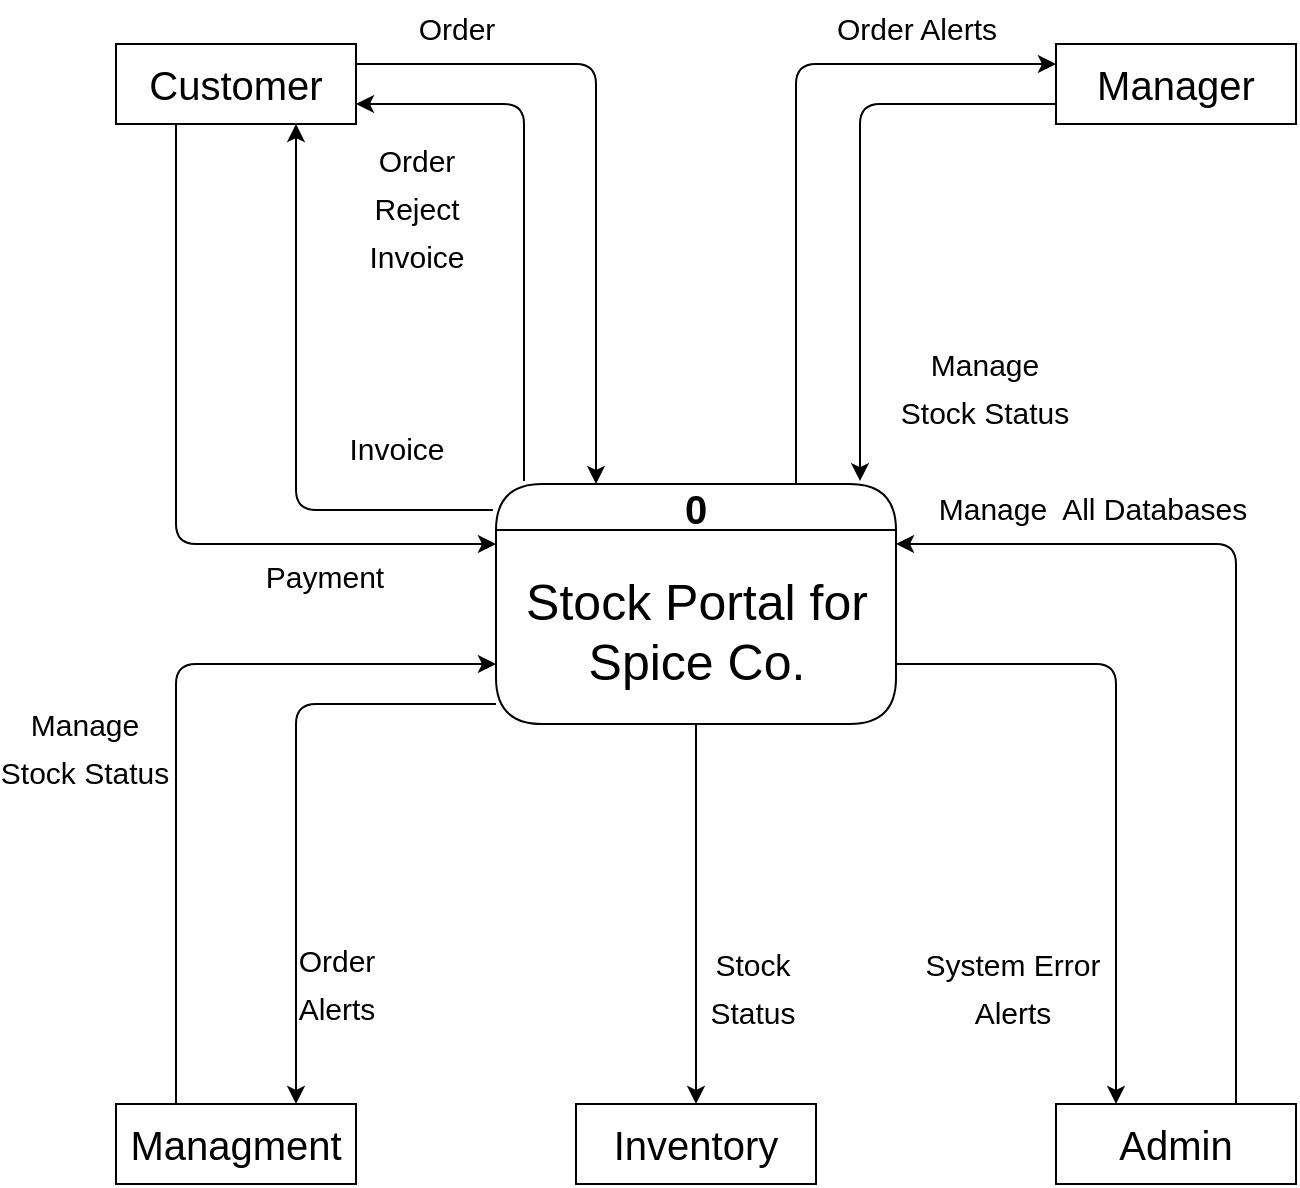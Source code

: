 <mxfile>
    <diagram id="lw6FeT4Sz2WTlQnbvO4H" name="Page-1">
        <mxGraphModel dx="1514" dy="777" grid="1" gridSize="10" guides="1" tooltips="1" connect="1" arrows="1" fold="1" page="1" pageScale="1" pageWidth="850" pageHeight="1100" math="0" shadow="0">
            <root>
                <mxCell id="0"/>
                <mxCell id="1" parent="0"/>
                <mxCell id="2" value="&lt;font style=&quot;font-size: 20px;&quot;&gt;0&lt;/font&gt;" style="swimlane;whiteSpace=wrap;html=1;rounded=1;arcSize=50;" parent="1" vertex="1">
                    <mxGeometry x="320" y="290" width="200" height="120" as="geometry"/>
                </mxCell>
                <mxCell id="4" value="&lt;font style=&quot;font-size: 25px;&quot;&gt;Stock Portal for &lt;br&gt;Spice Co.&lt;/font&gt;" style="text;html=1;align=center;verticalAlign=middle;resizable=0;points=[];autosize=1;strokeColor=none;fillColor=none;" parent="2" vertex="1">
                    <mxGeometry x="5" y="38" width="190" height="70" as="geometry"/>
                </mxCell>
                <mxCell id="5" value="&lt;font style=&quot;font-size: 20px;&quot;&gt;Customer&lt;/font&gt;" style="rounded=0;whiteSpace=wrap;html=1;fontSize=14;" parent="1" vertex="1">
                    <mxGeometry x="130" y="70" width="120" height="40" as="geometry"/>
                </mxCell>
                <mxCell id="6" value="&lt;div style=&quot;text-align: start;&quot;&gt;&lt;font style=&quot;background-color: initial; font-size: 20px;&quot;&gt;Manager&lt;/font&gt;&lt;span style=&quot;background-color: initial; color: rgba(0, 0, 0, 0); font-family: monospace; font-size: 0px; text-align: start;&quot;&gt;%3CmxGraphModel%3E%3Croot%3E%3CmxCell%20id%3D%220%22%2F%3E%3CmxCell%20id%3D%221%22%20parent%3D%220%22%2F%3E%3CmxCell%20id%3D%222%22%20value%3D%22%26lt%3Bfont%20style%3D%26quot%3Bfont-size%3A%2020px%3B%26quot%3B%26gt%3BCustomer%26lt%3B%2Ffont%26gt%3B%22%20style%3D%22rounded%3D0%3BwhiteSpace%3Dwrap%3Bhtml%3D1%3BfontSize%3D14%3B%22%20vertex%3D%221%22%20parent%3D%221%22%3E%3CmxGeometry%20x%3D%22130%22%20y%3D%2270%22%20width%3D%22120%22%20height%3D%2240%22%20as%3D%22geometry%22%2F%3E%3C%2FmxCell%3E%3C%2Froot%3E%3C%2FmxGraphModel%3E&lt;/span&gt;&lt;span style=&quot;background-color: initial; font-size: 0px;&quot;&gt;&lt;font face=&quot;monospace&quot; color=&quot;rgba(0, 0, 0, 0)&quot;&gt;https://music.youtube.com/watch?v=BXsjKvdEae4&amp;amp;si=lK1nP5Bo9hr5hulV&lt;/font&gt;&lt;/span&gt;&lt;/div&gt;" style="rounded=0;whiteSpace=wrap;html=1;fontSize=14;" parent="1" vertex="1">
                    <mxGeometry x="600" y="70" width="120" height="40" as="geometry"/>
                </mxCell>
                <mxCell id="7" value="&lt;div style=&quot;text-align: start;&quot;&gt;&lt;span style=&quot;font-size: 20px;&quot;&gt;Admin&lt;/span&gt;&lt;/div&gt;" style="rounded=0;whiteSpace=wrap;html=1;fontSize=14;" parent="1" vertex="1">
                    <mxGeometry x="600" y="600" width="120" height="40" as="geometry"/>
                </mxCell>
                <mxCell id="8" value="&lt;div style=&quot;text-align: start;&quot;&gt;&lt;span style=&quot;font-size: 20px;&quot;&gt;Inventory&lt;/span&gt;&lt;/div&gt;" style="rounded=0;whiteSpace=wrap;html=1;fontSize=14;" parent="1" vertex="1">
                    <mxGeometry x="360" y="600" width="120" height="40" as="geometry"/>
                </mxCell>
                <mxCell id="9" value="&lt;div style=&quot;text-align: start;&quot;&gt;&lt;span style=&quot;font-size: 20px;&quot;&gt;Managment&lt;/span&gt;&lt;/div&gt;" style="rounded=0;whiteSpace=wrap;html=1;fontSize=14;" parent="1" vertex="1">
                    <mxGeometry x="130" y="600" width="120" height="40" as="geometry"/>
                </mxCell>
                <mxCell id="11" value="" style="endArrow=classic;html=1;fontSize=20;entryX=0.75;entryY=0;entryDx=0;entryDy=0;" parent="1" target="9" edge="1">
                    <mxGeometry width="50" height="50" relative="1" as="geometry">
                        <mxPoint x="320" y="400" as="sourcePoint"/>
                        <mxPoint x="450" y="340" as="targetPoint"/>
                        <Array as="points">
                            <mxPoint x="220" y="400"/>
                        </Array>
                    </mxGeometry>
                </mxCell>
                <mxCell id="22" value="&lt;font style=&quot;font-size: 15px;&quot;&gt;Order&lt;br&gt;Alerts&lt;br&gt;&lt;/font&gt;" style="edgeLabel;html=1;align=center;verticalAlign=middle;resizable=0;points=[];fontSize=20;" parent="11" vertex="1" connectable="0">
                    <mxGeometry x="0.648" y="1" relative="1" as="geometry">
                        <mxPoint x="19" y="-9" as="offset"/>
                    </mxGeometry>
                </mxCell>
                <mxCell id="12" value="" style="endArrow=classic;html=1;fontSize=20;entryX=0;entryY=0.75;entryDx=0;entryDy=0;exitX=0.25;exitY=0;exitDx=0;exitDy=0;" parent="1" source="9" target="2" edge="1">
                    <mxGeometry width="50" height="50" relative="1" as="geometry">
                        <mxPoint x="400" y="390" as="sourcePoint"/>
                        <mxPoint x="450" y="340" as="targetPoint"/>
                        <Array as="points">
                            <mxPoint x="160" y="380"/>
                        </Array>
                    </mxGeometry>
                </mxCell>
                <mxCell id="13" value="" style="endArrow=classic;html=1;fontSize=20;entryX=0;entryY=0.25;entryDx=0;entryDy=0;exitX=0.25;exitY=1;exitDx=0;exitDy=0;" parent="1" source="5" target="2" edge="1">
                    <mxGeometry width="50" height="50" relative="1" as="geometry">
                        <mxPoint x="400" y="390" as="sourcePoint"/>
                        <mxPoint x="450" y="340" as="targetPoint"/>
                        <Array as="points">
                            <mxPoint x="160" y="320"/>
                        </Array>
                    </mxGeometry>
                </mxCell>
                <mxCell id="14" value="" style="endArrow=classic;html=1;fontSize=20;entryX=0.75;entryY=1;entryDx=0;entryDy=0;exitX=-0.008;exitY=0.108;exitDx=0;exitDy=0;exitPerimeter=0;" parent="1" source="2" target="5" edge="1">
                    <mxGeometry width="50" height="50" relative="1" as="geometry">
                        <mxPoint x="400" y="390" as="sourcePoint"/>
                        <mxPoint x="450" y="340" as="targetPoint"/>
                        <Array as="points">
                            <mxPoint x="220" y="303"/>
                        </Array>
                    </mxGeometry>
                </mxCell>
                <mxCell id="15" value="" style="endArrow=classic;html=1;fontSize=20;entryX=1;entryY=0.75;entryDx=0;entryDy=0;exitX=0.07;exitY=-0.012;exitDx=0;exitDy=0;exitPerimeter=0;" parent="1" source="2" target="5" edge="1">
                    <mxGeometry width="50" height="50" relative="1" as="geometry">
                        <mxPoint x="400" y="390" as="sourcePoint"/>
                        <mxPoint x="450" y="340" as="targetPoint"/>
                        <Array as="points">
                            <mxPoint x="334" y="100"/>
                        </Array>
                    </mxGeometry>
                </mxCell>
                <mxCell id="16" value="" style="endArrow=classic;html=1;fontSize=20;exitX=1;exitY=0.25;exitDx=0;exitDy=0;entryX=0.25;entryY=0;entryDx=0;entryDy=0;" parent="1" source="5" target="2" edge="1">
                    <mxGeometry width="50" height="50" relative="1" as="geometry">
                        <mxPoint x="400" y="390" as="sourcePoint"/>
                        <mxPoint x="450" y="340" as="targetPoint"/>
                        <Array as="points">
                            <mxPoint x="370" y="80"/>
                        </Array>
                    </mxGeometry>
                </mxCell>
                <mxCell id="17" value="" style="endArrow=classic;html=1;fontSize=20;entryX=0;entryY=0.25;entryDx=0;entryDy=0;exitX=0.75;exitY=0;exitDx=0;exitDy=0;" parent="1" source="2" target="6" edge="1">
                    <mxGeometry width="50" height="50" relative="1" as="geometry">
                        <mxPoint x="400" y="390" as="sourcePoint"/>
                        <mxPoint x="450" y="340" as="targetPoint"/>
                        <Array as="points">
                            <mxPoint x="470" y="80"/>
                        </Array>
                    </mxGeometry>
                </mxCell>
                <mxCell id="18" value="" style="endArrow=classic;html=1;fontSize=20;exitX=0;exitY=0.75;exitDx=0;exitDy=0;entryX=0.91;entryY=-0.012;entryDx=0;entryDy=0;entryPerimeter=0;" parent="1" source="6" target="2" edge="1">
                    <mxGeometry width="50" height="50" relative="1" as="geometry">
                        <mxPoint x="400" y="390" as="sourcePoint"/>
                        <mxPoint x="510" y="300" as="targetPoint"/>
                        <Array as="points">
                            <mxPoint x="502" y="100"/>
                        </Array>
                    </mxGeometry>
                </mxCell>
                <mxCell id="19" value="" style="endArrow=classic;html=1;fontSize=20;exitX=0.5;exitY=1;exitDx=0;exitDy=0;entryX=0.5;entryY=0;entryDx=0;entryDy=0;" parent="1" source="2" target="8" edge="1">
                    <mxGeometry width="50" height="50" relative="1" as="geometry">
                        <mxPoint x="400" y="390" as="sourcePoint"/>
                        <mxPoint x="450" y="340" as="targetPoint"/>
                    </mxGeometry>
                </mxCell>
                <mxCell id="20" value="" style="endArrow=classic;html=1;fontSize=20;exitX=1;exitY=0.75;exitDx=0;exitDy=0;entryX=0.25;entryY=0;entryDx=0;entryDy=0;" parent="1" source="2" target="7" edge="1">
                    <mxGeometry width="50" height="50" relative="1" as="geometry">
                        <mxPoint x="400" y="390" as="sourcePoint"/>
                        <mxPoint x="450" y="340" as="targetPoint"/>
                        <Array as="points">
                            <mxPoint x="630" y="380"/>
                        </Array>
                    </mxGeometry>
                </mxCell>
                <mxCell id="21" value="" style="endArrow=classic;html=1;fontSize=20;exitX=0.75;exitY=0;exitDx=0;exitDy=0;entryX=1;entryY=0.25;entryDx=0;entryDy=0;" parent="1" source="7" target="2" edge="1">
                    <mxGeometry width="50" height="50" relative="1" as="geometry">
                        <mxPoint x="400" y="390" as="sourcePoint"/>
                        <mxPoint x="450" y="340" as="targetPoint"/>
                        <Array as="points">
                            <mxPoint x="690" y="320"/>
                        </Array>
                    </mxGeometry>
                </mxCell>
                <mxCell id="23" value="&lt;font style=&quot;font-size: 15px;&quot;&gt;Manage&lt;br&gt;Stock Status&lt;br&gt;&lt;/font&gt;" style="edgeLabel;html=1;align=center;verticalAlign=middle;resizable=0;points=[];fontSize=20;" parent="1" vertex="1" connectable="0">
                    <mxGeometry x="110" y="410" as="geometry">
                        <mxPoint x="4" y="10" as="offset"/>
                    </mxGeometry>
                </mxCell>
                <mxCell id="24" value="&lt;font style=&quot;font-size: 15px;&quot;&gt;Stock&lt;br&gt;Status&lt;br&gt;&lt;/font&gt;" style="edgeLabel;html=1;align=center;verticalAlign=middle;resizable=0;points=[];fontSize=20;" parent="1" vertex="1" connectable="0">
                    <mxGeometry x="450" y="540" as="geometry">
                        <mxPoint x="-2" as="offset"/>
                    </mxGeometry>
                </mxCell>
                <mxCell id="25" value="&lt;font style=&quot;font-size: 15px;&quot;&gt;System Error&lt;br&gt;Alerts&lt;br&gt;&lt;/font&gt;" style="edgeLabel;html=1;align=center;verticalAlign=middle;resizable=0;points=[];fontSize=20;" parent="1" vertex="1" connectable="0">
                    <mxGeometry x="580" y="540" as="geometry">
                        <mxPoint x="-2" as="offset"/>
                    </mxGeometry>
                </mxCell>
                <mxCell id="26" value="&lt;font style=&quot;font-size: 15px;&quot;&gt;Manage&amp;nbsp; All Databases&lt;br&gt;&lt;/font&gt;" style="edgeLabel;html=1;align=center;verticalAlign=middle;resizable=0;points=[];fontSize=20;" parent="1" vertex="1" connectable="0">
                    <mxGeometry x="620" y="300" as="geometry">
                        <mxPoint x="-2" as="offset"/>
                    </mxGeometry>
                </mxCell>
                <mxCell id="27" value="&lt;font style=&quot;font-size: 15px;&quot;&gt;Manage&lt;br&gt;Stock Status&lt;br&gt;&lt;/font&gt;" style="edgeLabel;html=1;align=center;verticalAlign=middle;resizable=0;points=[];fontSize=20;" parent="1" vertex="1" connectable="0">
                    <mxGeometry x="560" y="230" as="geometry">
                        <mxPoint x="4" y="10" as="offset"/>
                    </mxGeometry>
                </mxCell>
                <mxCell id="28" value="&lt;font style=&quot;font-size: 15px;&quot;&gt;Order Alerts&lt;br&gt;&lt;/font&gt;" style="edgeLabel;html=1;align=center;verticalAlign=middle;resizable=0;points=[];fontSize=20;" parent="1" vertex="1" connectable="0">
                    <mxGeometry x="530" y="60" as="geometry"/>
                </mxCell>
                <mxCell id="29" value="&lt;font style=&quot;font-size: 15px;&quot;&gt;Order&lt;br&gt;&lt;/font&gt;" style="edgeLabel;html=1;align=center;verticalAlign=middle;resizable=0;points=[];fontSize=20;" parent="1" vertex="1" connectable="0">
                    <mxGeometry x="300" y="60" as="geometry"/>
                </mxCell>
                <mxCell id="30" value="&lt;font style=&quot;font-size: 15px;&quot;&gt;Order&lt;br&gt;Reject&lt;br&gt;Invoice&lt;br&gt;&lt;/font&gt;" style="edgeLabel;html=1;align=center;verticalAlign=middle;resizable=0;points=[];fontSize=20;" parent="1" vertex="1" connectable="0">
                    <mxGeometry x="280" y="150" as="geometry"/>
                </mxCell>
                <mxCell id="31" value="&lt;font style=&quot;font-size: 15px;&quot;&gt;Invoice&lt;br&gt;&lt;/font&gt;" style="edgeLabel;html=1;align=center;verticalAlign=middle;resizable=0;points=[];fontSize=20;" parent="1" vertex="1" connectable="0">
                    <mxGeometry x="270" y="270" as="geometry"/>
                </mxCell>
                <mxCell id="32" value="&lt;font style=&quot;font-size: 15px;&quot;&gt;Payment&lt;br&gt;&lt;/font&gt;" style="edgeLabel;html=1;align=center;verticalAlign=middle;resizable=0;points=[];fontSize=20;" parent="1" vertex="1" connectable="0">
                    <mxGeometry x="250" y="340" as="geometry">
                        <mxPoint x="-16" y="-6" as="offset"/>
                    </mxGeometry>
                </mxCell>
            </root>
        </mxGraphModel>
    </diagram>
</mxfile>